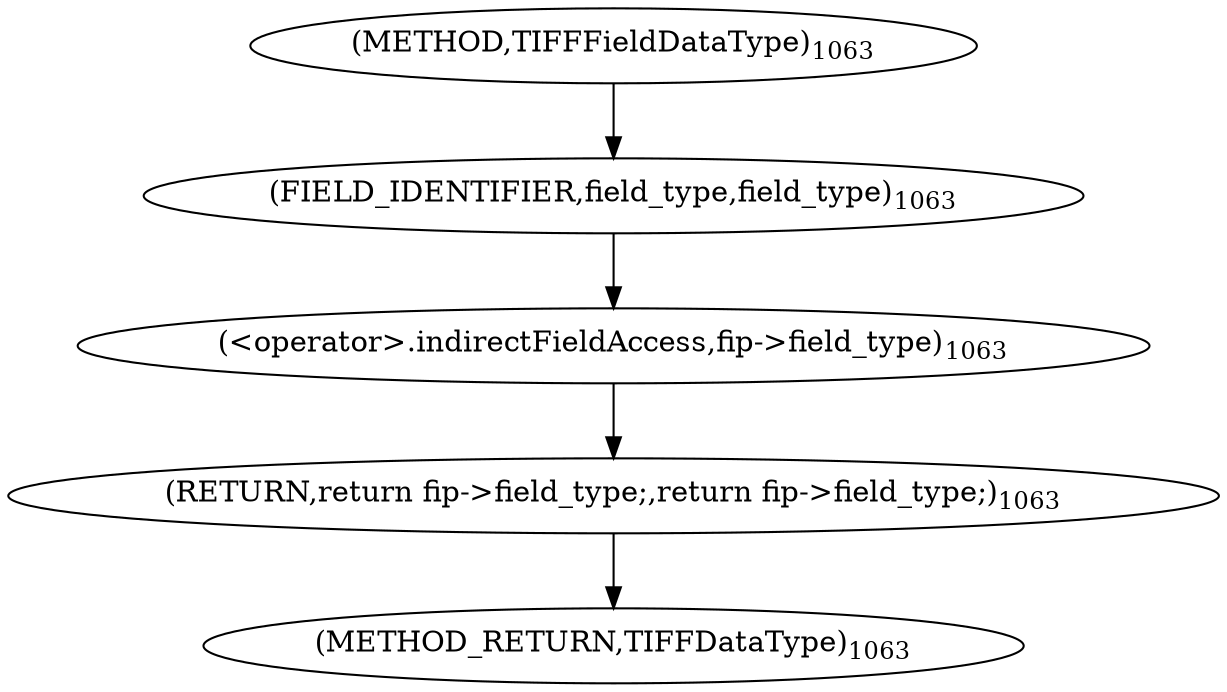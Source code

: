 digraph "TIFFFieldDataType" {  
"27700" [label = <(RETURN,return fip-&gt;field_type;,return fip-&gt;field_type;)<SUB>1063</SUB>> ]
"27701" [label = <(&lt;operator&gt;.indirectFieldAccess,fip-&gt;field_type)<SUB>1063</SUB>> ]
"27703" [label = <(FIELD_IDENTIFIER,field_type,field_type)<SUB>1063</SUB>> ]
"27697" [label = <(METHOD,TIFFFieldDataType)<SUB>1063</SUB>> ]
"27704" [label = <(METHOD_RETURN,TIFFDataType)<SUB>1063</SUB>> ]
  "27700" -> "27704" 
  "27701" -> "27700" 
  "27703" -> "27701" 
  "27697" -> "27703" 
}
